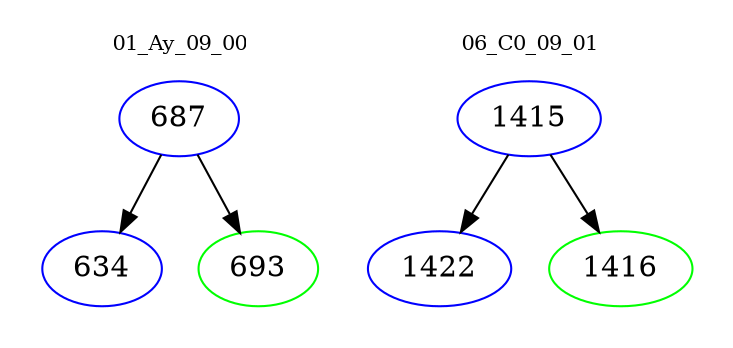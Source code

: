 digraph{
subgraph cluster_0 {
color = white
label = "01_Ay_09_00";
fontsize=10;
T0_687 [label="687", color="blue"]
T0_687 -> T0_634 [color="black"]
T0_634 [label="634", color="blue"]
T0_687 -> T0_693 [color="black"]
T0_693 [label="693", color="green"]
}
subgraph cluster_1 {
color = white
label = "06_C0_09_01";
fontsize=10;
T1_1415 [label="1415", color="blue"]
T1_1415 -> T1_1422 [color="black"]
T1_1422 [label="1422", color="blue"]
T1_1415 -> T1_1416 [color="black"]
T1_1416 [label="1416", color="green"]
}
}
